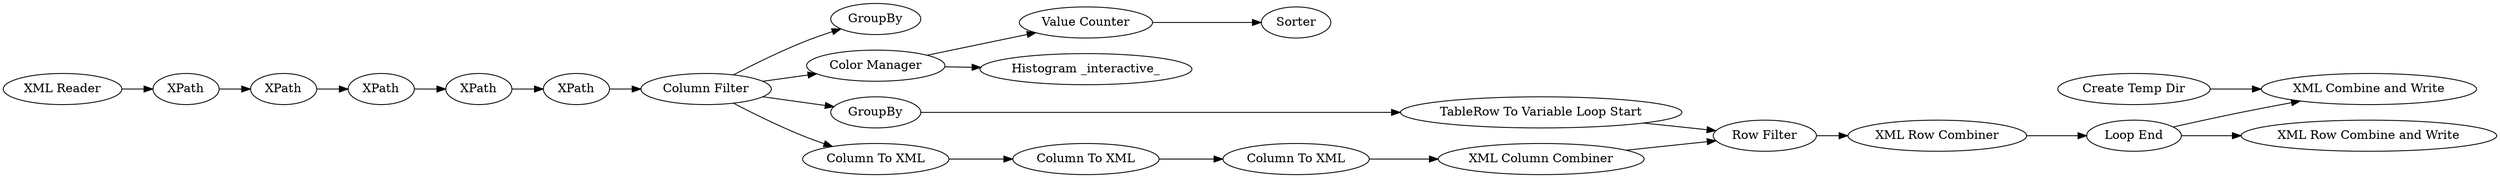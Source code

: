 digraph {
	"704287041679588256_73" [label="Column To XML"]
	"704287041679588256_76" [label=GroupBy]
	"704287041679588256_34" [label="Color Manager"]
	"704287041679588256_38" [label=GroupBy]
	"704287041679588256_3" [label="XML Reader"]
	"704287041679588256_52" [label="XML Row Combine and Write"]
	"704287041679588256_36" [label=Sorter]
	"704287041679588256_45" [label="Create Temp Dir"]
	"704287041679588256_75" [label="Column To XML"]
	"704287041679588256_44" [label="Column To XML"]
	"-6259892999172700564_47" [label=XPath]
	"704287041679588256_39" [label="TableRow To Variable Loop Start"]
	"704287041679588256_41" [label="XML Row Combiner"]
	"704287041679588256_42" [label="Loop End"]
	"-6259892999172700564_50" [label=XPath]
	"704287041679588256_37" [label="Value Counter"]
	"704287041679588256_35" [label="Column Filter"]
	"-6259892999172700564_46" [label=XPath]
	"704287041679588256_40" [label="Row Filter"]
	"704287041679588256_31" [label="XML Combine and Write"]
	"704287041679588256_74" [label="XML Column Combiner"]
	"704287041679588256_43" [label="Histogram _interactive_"]
	"-6259892999172700564_49" [label=XPath]
	"-6259892999172700564_48" [label=XPath]
	"-6259892999172700564_46" -> "-6259892999172700564_47"
	"-6259892999172700564_48" -> "-6259892999172700564_49"
	"704287041679588256_38" -> "704287041679588256_39"
	"704287041679588256_34" -> "704287041679588256_37"
	"704287041679588256_42" -> "704287041679588256_31"
	"-6259892999172700564_49" -> "-6259892999172700564_50"
	"704287041679588256_45" -> "704287041679588256_31"
	"704287041679588256_75" -> "704287041679588256_74"
	"704287041679588256_35" -> "704287041679588256_76"
	"704287041679588256_3" -> "-6259892999172700564_46"
	"704287041679588256_73" -> "704287041679588256_75"
	"704287041679588256_74" -> "704287041679588256_40"
	"704287041679588256_44" -> "704287041679588256_73"
	"704287041679588256_40" -> "704287041679588256_41"
	"704287041679588256_42" -> "704287041679588256_52"
	"704287041679588256_35" -> "704287041679588256_34"
	"-6259892999172700564_50" -> "704287041679588256_35"
	"704287041679588256_41" -> "704287041679588256_42"
	"704287041679588256_35" -> "704287041679588256_44"
	"-6259892999172700564_47" -> "-6259892999172700564_48"
	"704287041679588256_35" -> "704287041679588256_38"
	"704287041679588256_37" -> "704287041679588256_36"
	"704287041679588256_39" -> "704287041679588256_40"
	"704287041679588256_34" -> "704287041679588256_43"
	rankdir=LR
}
